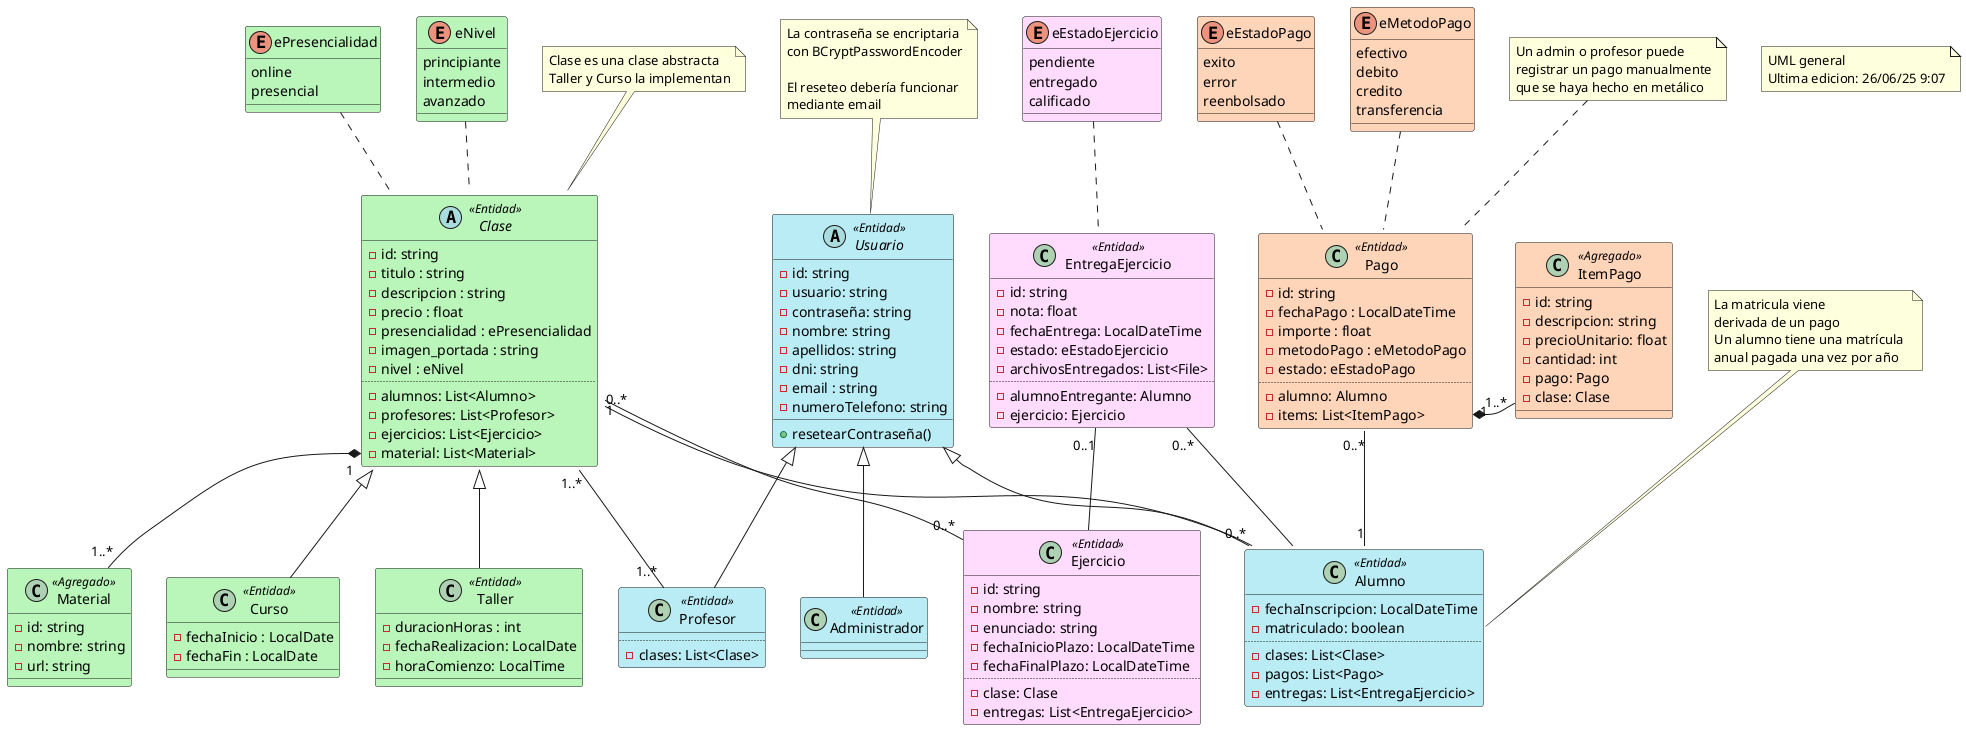 @startuml
note as Fecha
UML general
Ultima edicion: 26/06/25 9:07
end note


' Enums
enum eMetodoPago #ffd5ba {
  efectivo
  debito
  credito
  transferencia
}

enum eEstadoPago #ffd5ba {
  exito
  error
  reenbolsado
}

enum eEstadoEjercicio #ffdbfe {
  pendiente
  entregado
  calificado
}

enum ePresencialidad #baf5ba {
  online
  presencial
}

enum eNivel #baf5ba {
  principiante
  intermedio
  avanzado
}

' Clases
abstract class Usuario <<Entidad>> #baecf5 {
  - id: string
  - usuario: string
  - contraseña: string 
  - nombre: string
  - apellidos: string
  - dni: string
  - email : string
  - numeroTelefono: string
  + resetearContraseña()
}

class Profesor <<Entidad>> #baecf5 extends Usuario  {
  ..
  - clases: List<Clase>
}

class Alumno <<Entidad>> #baecf5 extends Usuario {
  - fechaInscripcion: LocalDateTime
  - matriculado: boolean
  ..
  - clases: List<Clase>
  - pagos: List<Pago>
  - entregas: List<EntregaEjercicio>
}

class Administrador <<Entidad>> #baecf5 extends Usuario {

}

class Pago <<Entidad>> #ffd5ba {
  - id: string
  - fechaPago : LocalDateTime
  - importe : float
  - metodoPago : eMetodoPago
  - estado: eEstadoPago
  ..
  - alumno: Alumno
  - items: List<ItemPago>
}

class ItemPago <<Agregado>> #ffd5ba {
  - id: string
  - descripcion: string
  - precioUnitario: float
  - cantidad: int
  - pago: Pago
  - clase: Clase
}


abstract class Clase <<Entidad>>  #baf5ba {
  - id: string
  - titulo : string
  - descripcion : string
  - precio : float
  - presencialidad : ePresencialidad
  - imagen_portada : string
  - nivel : eNivel
  ..
  - alumnos: List<Alumno>
  - profesores: List<Profesor>
  - ejercicios: List<Ejercicio>
  - material: List<Material>
}

class Material <<Agregado>> #baf5ba {
  - id: string
  - nombre: string
  - url: string
}

class Taller <<Entidad>> #baf5ba extends Clase  {
  - duracionHoras : int
  - fechaRealizacion: LocalDate
  - horaComienzo: LocalTime
}

class Curso <<Entidad>> #baf5ba extends Clase  {
  - fechaInicio : LocalDate
  - fechaFin : LocalDate
}

class Ejercicio <<Entidad>> #ffdbfe {
  - id: string
  - nombre: string
  - enunciado: string
  - fechaInicioPlazo: LocalDateTime
  - fechaFinalPlazo: LocalDateTime
  ..
  - clase: Clase
  - entregas: List<EntregaEjercicio>
}

class EntregaEjercicio <<Entidad>> #ffdbfe {
  - id: string
  - nota: float
  - fechaEntrega: LocalDateTime
  - estado: eEstadoEjercicio
  - archivosEntregados: List<File>
  ..
  - alumnoEntregante: Alumno
  - ejercicio: Ejercicio
}

' Notas
note as NotaClase
Clase es una clase abstracta
Taller y Curso la implementan
end note

note as NotaUsuario
La contraseña se encriptaria
con BCryptPasswordEncoder

El reseteo debería funcionar
mediante email
end note

note as NotaMatricula
La matricula viene 
derivada de un pago
Un alumno tiene una matrícula 
anual pagada una vez por año
end note

note as NotaPago
Un admin o profesor puede
registrar un pago manualmente
que se haya hecho en metálico
end note

' Relaciones
Clase "1..*" -- "1..*" Profesor
Clase "0..*" -- "0..*" Alumno
Clase::material "1" *- "1..*" Material
Clase "1" -- "0..*" Ejercicio
Pago "0..*" -- "1" Alumno 
EntregaEjercicio "0..*" -- Alumno
EntregaEjercicio "0..1" -- Ejercicio 
ItemPago "1..*" -* "1" Pago::items

' Relaciones Enums
eMetodoPago .. Pago
ePresencialidad .. Clase
eNivel .. Clase
eEstadoPago .. Pago
eEstadoEjercicio .. EntregaEjercicio

' Relaciones Notas
NotaClase .. Clase
NotaUsuario .. Usuario
NotaMatricula .. Alumno::matriculado
NotaPago .. Pago

' Layout control
eEstadoPago -[hidden]> eMetodoPago
eEstadoPago -[hidden]-> eMetodoPago
Material -r[hidden]- Curso
ItemPago -l[hidden]- Pago
Material -r[hidden]-Taller

@enduml